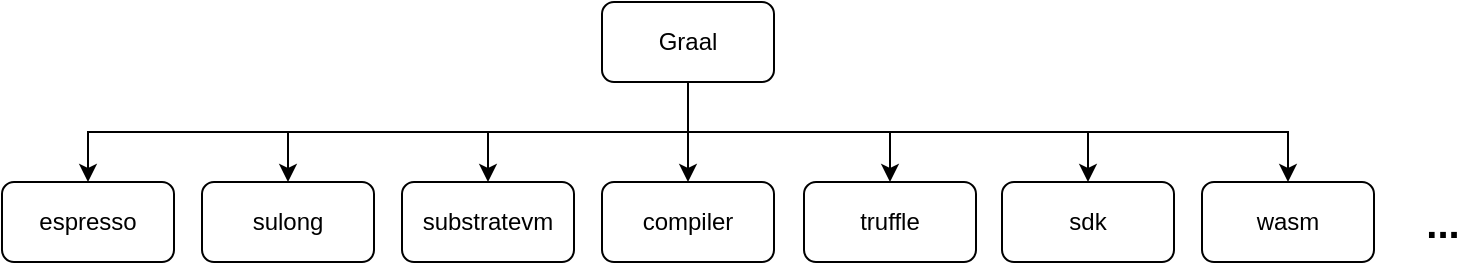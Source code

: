 <mxfile version="26.0.11">
  <diagram name="Page-1" id="1DMqi_tNtplRe3dGzN1d">
    <mxGraphModel dx="1426" dy="755" grid="1" gridSize="10" guides="1" tooltips="1" connect="1" arrows="1" fold="1" page="1" pageScale="1" pageWidth="827" pageHeight="1169" math="0" shadow="0">
      <root>
        <mxCell id="0" />
        <mxCell id="1" parent="0" />
        <mxCell id="CIM_OH27wow4WKpC6591-11" style="edgeStyle=orthogonalEdgeStyle;rounded=0;orthogonalLoop=1;jettySize=auto;html=1;exitX=0.5;exitY=1;exitDx=0;exitDy=0;entryX=0.5;entryY=0;entryDx=0;entryDy=0;" edge="1" parent="1" source="CIM_OH27wow4WKpC6591-1" target="CIM_OH27wow4WKpC6591-6">
          <mxGeometry relative="1" as="geometry" />
        </mxCell>
        <mxCell id="CIM_OH27wow4WKpC6591-12" style="edgeStyle=orthogonalEdgeStyle;rounded=0;orthogonalLoop=1;jettySize=auto;html=1;exitX=0.5;exitY=1;exitDx=0;exitDy=0;entryX=0.5;entryY=0;entryDx=0;entryDy=0;" edge="1" parent="1" source="CIM_OH27wow4WKpC6591-1" target="CIM_OH27wow4WKpC6591-5">
          <mxGeometry relative="1" as="geometry" />
        </mxCell>
        <mxCell id="CIM_OH27wow4WKpC6591-13" style="edgeStyle=orthogonalEdgeStyle;rounded=0;orthogonalLoop=1;jettySize=auto;html=1;exitX=0.5;exitY=1;exitDx=0;exitDy=0;entryX=0.5;entryY=0;entryDx=0;entryDy=0;" edge="1" parent="1" source="CIM_OH27wow4WKpC6591-1" target="CIM_OH27wow4WKpC6591-4">
          <mxGeometry relative="1" as="geometry" />
        </mxCell>
        <mxCell id="CIM_OH27wow4WKpC6591-14" style="edgeStyle=orthogonalEdgeStyle;rounded=0;orthogonalLoop=1;jettySize=auto;html=1;exitX=0.5;exitY=1;exitDx=0;exitDy=0;entryX=0.5;entryY=0;entryDx=0;entryDy=0;" edge="1" parent="1" source="CIM_OH27wow4WKpC6591-1" target="CIM_OH27wow4WKpC6591-2">
          <mxGeometry relative="1" as="geometry" />
        </mxCell>
        <mxCell id="CIM_OH27wow4WKpC6591-15" style="edgeStyle=orthogonalEdgeStyle;rounded=0;orthogonalLoop=1;jettySize=auto;html=1;exitX=0.5;exitY=1;exitDx=0;exitDy=0;entryX=0.5;entryY=0;entryDx=0;entryDy=0;" edge="1" parent="1" source="CIM_OH27wow4WKpC6591-1" target="CIM_OH27wow4WKpC6591-3">
          <mxGeometry relative="1" as="geometry" />
        </mxCell>
        <mxCell id="CIM_OH27wow4WKpC6591-16" style="edgeStyle=orthogonalEdgeStyle;rounded=0;orthogonalLoop=1;jettySize=auto;html=1;exitX=0.5;exitY=1;exitDx=0;exitDy=0;entryX=0.5;entryY=0;entryDx=0;entryDy=0;" edge="1" parent="1" source="CIM_OH27wow4WKpC6591-1" target="CIM_OH27wow4WKpC6591-7">
          <mxGeometry relative="1" as="geometry" />
        </mxCell>
        <mxCell id="CIM_OH27wow4WKpC6591-17" style="edgeStyle=orthogonalEdgeStyle;rounded=0;orthogonalLoop=1;jettySize=auto;html=1;exitX=0.5;exitY=1;exitDx=0;exitDy=0;entryX=0.5;entryY=0;entryDx=0;entryDy=0;" edge="1" parent="1" source="CIM_OH27wow4WKpC6591-1" target="CIM_OH27wow4WKpC6591-9">
          <mxGeometry relative="1" as="geometry" />
        </mxCell>
        <mxCell id="CIM_OH27wow4WKpC6591-1" value="Graal" style="rounded=1;whiteSpace=wrap;html=1;" vertex="1" parent="1">
          <mxGeometry x="360" y="60" width="86" height="40" as="geometry" />
        </mxCell>
        <mxCell id="CIM_OH27wow4WKpC6591-2" value="truffle" style="rounded=1;whiteSpace=wrap;html=1;" vertex="1" parent="1">
          <mxGeometry x="461" y="150" width="86" height="40" as="geometry" />
        </mxCell>
        <mxCell id="CIM_OH27wow4WKpC6591-3" value="sdk" style="rounded=1;whiteSpace=wrap;html=1;" vertex="1" parent="1">
          <mxGeometry x="560" y="150" width="86" height="40" as="geometry" />
        </mxCell>
        <mxCell id="CIM_OH27wow4WKpC6591-4" value="compiler" style="rounded=1;whiteSpace=wrap;html=1;" vertex="1" parent="1">
          <mxGeometry x="360" y="150" width="86" height="40" as="geometry" />
        </mxCell>
        <mxCell id="CIM_OH27wow4WKpC6591-5" value="substratevm" style="rounded=1;whiteSpace=wrap;html=1;" vertex="1" parent="1">
          <mxGeometry x="260" y="150" width="86" height="40" as="geometry" />
        </mxCell>
        <mxCell id="CIM_OH27wow4WKpC6591-6" value="sulong" style="rounded=1;whiteSpace=wrap;html=1;" vertex="1" parent="1">
          <mxGeometry x="160" y="150" width="86" height="40" as="geometry" />
        </mxCell>
        <mxCell id="CIM_OH27wow4WKpC6591-7" value="wasm" style="rounded=1;whiteSpace=wrap;html=1;" vertex="1" parent="1">
          <mxGeometry x="660" y="150" width="86" height="40" as="geometry" />
        </mxCell>
        <mxCell id="CIM_OH27wow4WKpC6591-9" value="&lt;span style=&quot;text-align: left;&quot;&gt;espresso&lt;/span&gt;" style="rounded=1;whiteSpace=wrap;html=1;" vertex="1" parent="1">
          <mxGeometry x="60" y="150" width="86" height="40" as="geometry" />
        </mxCell>
        <mxCell id="CIM_OH27wow4WKpC6591-10" value="&lt;font style=&quot;font-size: 20px;&quot;&gt;&lt;b&gt;...&lt;/b&gt;&lt;/font&gt;" style="text;html=1;align=center;verticalAlign=middle;resizable=0;points=[];autosize=1;strokeColor=none;fillColor=none;" vertex="1" parent="1">
          <mxGeometry x="760" y="150" width="40" height="40" as="geometry" />
        </mxCell>
      </root>
    </mxGraphModel>
  </diagram>
</mxfile>
